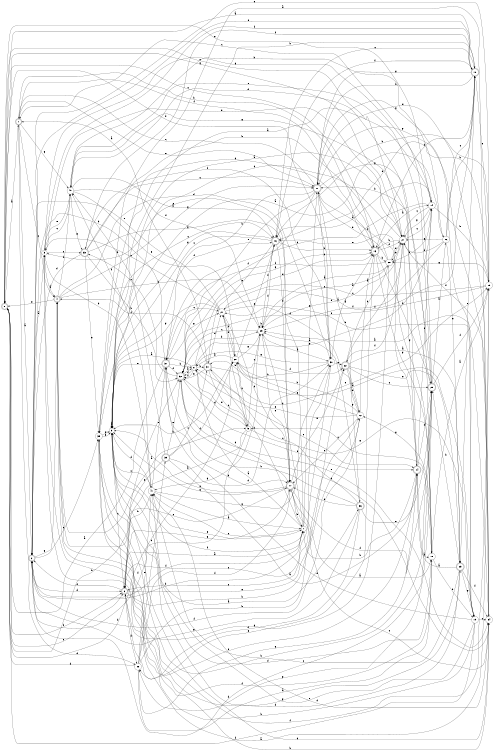 digraph n34_6 {
__start0 [label="" shape="none"];

rankdir=LR;
size="8,5";

s0 [style="rounded,filled", color="black", fillcolor="white" shape="doublecircle", label="0"];
s1 [style="rounded,filled", color="black", fillcolor="white" shape="doublecircle", label="1"];
s2 [style="rounded,filled", color="black", fillcolor="white" shape="doublecircle", label="2"];
s3 [style="filled", color="black", fillcolor="white" shape="circle", label="3"];
s4 [style="rounded,filled", color="black", fillcolor="white" shape="doublecircle", label="4"];
s5 [style="filled", color="black", fillcolor="white" shape="circle", label="5"];
s6 [style="rounded,filled", color="black", fillcolor="white" shape="doublecircle", label="6"];
s7 [style="filled", color="black", fillcolor="white" shape="circle", label="7"];
s8 [style="filled", color="black", fillcolor="white" shape="circle", label="8"];
s9 [style="filled", color="black", fillcolor="white" shape="circle", label="9"];
s10 [style="rounded,filled", color="black", fillcolor="white" shape="doublecircle", label="10"];
s11 [style="rounded,filled", color="black", fillcolor="white" shape="doublecircle", label="11"];
s12 [style="filled", color="black", fillcolor="white" shape="circle", label="12"];
s13 [style="rounded,filled", color="black", fillcolor="white" shape="doublecircle", label="13"];
s14 [style="filled", color="black", fillcolor="white" shape="circle", label="14"];
s15 [style="filled", color="black", fillcolor="white" shape="circle", label="15"];
s16 [style="rounded,filled", color="black", fillcolor="white" shape="doublecircle", label="16"];
s17 [style="rounded,filled", color="black", fillcolor="white" shape="doublecircle", label="17"];
s18 [style="filled", color="black", fillcolor="white" shape="circle", label="18"];
s19 [style="filled", color="black", fillcolor="white" shape="circle", label="19"];
s20 [style="filled", color="black", fillcolor="white" shape="circle", label="20"];
s21 [style="filled", color="black", fillcolor="white" shape="circle", label="21"];
s22 [style="rounded,filled", color="black", fillcolor="white" shape="doublecircle", label="22"];
s23 [style="rounded,filled", color="black", fillcolor="white" shape="doublecircle", label="23"];
s24 [style="rounded,filled", color="black", fillcolor="white" shape="doublecircle", label="24"];
s25 [style="rounded,filled", color="black", fillcolor="white" shape="doublecircle", label="25"];
s26 [style="filled", color="black", fillcolor="white" shape="circle", label="26"];
s27 [style="filled", color="black", fillcolor="white" shape="circle", label="27"];
s28 [style="filled", color="black", fillcolor="white" shape="circle", label="28"];
s29 [style="filled", color="black", fillcolor="white" shape="circle", label="29"];
s30 [style="filled", color="black", fillcolor="white" shape="circle", label="30"];
s31 [style="rounded,filled", color="black", fillcolor="white" shape="doublecircle", label="31"];
s32 [style="rounded,filled", color="black", fillcolor="white" shape="doublecircle", label="32"];
s33 [style="rounded,filled", color="black", fillcolor="white" shape="doublecircle", label="33"];
s34 [style="filled", color="black", fillcolor="white" shape="circle", label="34"];
s35 [style="filled", color="black", fillcolor="white" shape="circle", label="35"];
s36 [style="rounded,filled", color="black", fillcolor="white" shape="doublecircle", label="36"];
s37 [style="rounded,filled", color="black", fillcolor="white" shape="doublecircle", label="37"];
s38 [style="filled", color="black", fillcolor="white" shape="circle", label="38"];
s39 [style="rounded,filled", color="black", fillcolor="white" shape="doublecircle", label="39"];
s40 [style="filled", color="black", fillcolor="white" shape="circle", label="40"];
s41 [style="filled", color="black", fillcolor="white" shape="circle", label="41"];
s0 -> s1 [label="a"];
s0 -> s32 [label="b"];
s0 -> s27 [label="c"];
s0 -> s20 [label="d"];
s0 -> s6 [label="e"];
s0 -> s6 [label="f"];
s0 -> s27 [label="g"];
s1 -> s2 [label="a"];
s1 -> s13 [label="b"];
s1 -> s4 [label="c"];
s1 -> s38 [label="d"];
s1 -> s11 [label="e"];
s1 -> s13 [label="f"];
s1 -> s40 [label="g"];
s2 -> s3 [label="a"];
s2 -> s37 [label="b"];
s2 -> s35 [label="c"];
s2 -> s6 [label="d"];
s2 -> s10 [label="e"];
s2 -> s7 [label="f"];
s2 -> s4 [label="g"];
s3 -> s4 [label="a"];
s3 -> s41 [label="b"];
s3 -> s33 [label="c"];
s3 -> s27 [label="d"];
s3 -> s40 [label="e"];
s3 -> s10 [label="f"];
s3 -> s14 [label="g"];
s4 -> s5 [label="a"];
s4 -> s29 [label="b"];
s4 -> s17 [label="c"];
s4 -> s30 [label="d"];
s4 -> s0 [label="e"];
s4 -> s40 [label="f"];
s4 -> s11 [label="g"];
s5 -> s6 [label="a"];
s5 -> s21 [label="b"];
s5 -> s29 [label="c"];
s5 -> s32 [label="d"];
s5 -> s8 [label="e"];
s5 -> s2 [label="f"];
s5 -> s19 [label="g"];
s6 -> s7 [label="a"];
s6 -> s12 [label="b"];
s6 -> s30 [label="c"];
s6 -> s38 [label="d"];
s6 -> s12 [label="e"];
s6 -> s2 [label="f"];
s6 -> s17 [label="g"];
s7 -> s8 [label="a"];
s7 -> s2 [label="b"];
s7 -> s3 [label="c"];
s7 -> s29 [label="d"];
s7 -> s41 [label="e"];
s7 -> s9 [label="f"];
s7 -> s11 [label="g"];
s8 -> s9 [label="a"];
s8 -> s31 [label="b"];
s8 -> s24 [label="c"];
s8 -> s32 [label="d"];
s8 -> s13 [label="e"];
s8 -> s32 [label="f"];
s8 -> s14 [label="g"];
s9 -> s9 [label="a"];
s9 -> s10 [label="b"];
s9 -> s6 [label="c"];
s9 -> s34 [label="d"];
s9 -> s7 [label="e"];
s9 -> s16 [label="f"];
s9 -> s23 [label="g"];
s10 -> s0 [label="a"];
s10 -> s11 [label="b"];
s10 -> s16 [label="c"];
s10 -> s13 [label="d"];
s10 -> s15 [label="e"];
s10 -> s16 [label="f"];
s10 -> s11 [label="g"];
s11 -> s12 [label="a"];
s11 -> s37 [label="b"];
s11 -> s1 [label="c"];
s11 -> s30 [label="d"];
s11 -> s32 [label="e"];
s11 -> s32 [label="f"];
s11 -> s25 [label="g"];
s12 -> s13 [label="a"];
s12 -> s20 [label="b"];
s12 -> s17 [label="c"];
s12 -> s21 [label="d"];
s12 -> s8 [label="e"];
s12 -> s2 [label="f"];
s12 -> s20 [label="g"];
s13 -> s14 [label="a"];
s13 -> s28 [label="b"];
s13 -> s0 [label="c"];
s13 -> s25 [label="d"];
s13 -> s6 [label="e"];
s13 -> s27 [label="f"];
s13 -> s18 [label="g"];
s14 -> s9 [label="a"];
s14 -> s15 [label="b"];
s14 -> s27 [label="c"];
s14 -> s37 [label="d"];
s14 -> s0 [label="e"];
s14 -> s28 [label="f"];
s14 -> s27 [label="g"];
s15 -> s3 [label="a"];
s15 -> s16 [label="b"];
s15 -> s21 [label="c"];
s15 -> s16 [label="d"];
s15 -> s2 [label="e"];
s15 -> s32 [label="f"];
s15 -> s28 [label="g"];
s16 -> s14 [label="a"];
s16 -> s13 [label="b"];
s16 -> s9 [label="c"];
s16 -> s17 [label="d"];
s16 -> s31 [label="e"];
s16 -> s29 [label="f"];
s16 -> s35 [label="g"];
s17 -> s18 [label="a"];
s17 -> s7 [label="b"];
s17 -> s34 [label="c"];
s17 -> s9 [label="d"];
s17 -> s22 [label="e"];
s17 -> s25 [label="f"];
s17 -> s9 [label="g"];
s18 -> s15 [label="a"];
s18 -> s19 [label="b"];
s18 -> s5 [label="c"];
s18 -> s9 [label="d"];
s18 -> s16 [label="e"];
s18 -> s4 [label="f"];
s18 -> s12 [label="g"];
s19 -> s20 [label="a"];
s19 -> s4 [label="b"];
s19 -> s34 [label="c"];
s19 -> s37 [label="d"];
s19 -> s41 [label="e"];
s19 -> s0 [label="f"];
s19 -> s11 [label="g"];
s20 -> s8 [label="a"];
s20 -> s9 [label="b"];
s20 -> s5 [label="c"];
s20 -> s21 [label="d"];
s20 -> s16 [label="e"];
s20 -> s22 [label="f"];
s20 -> s29 [label="g"];
s21 -> s10 [label="a"];
s21 -> s19 [label="b"];
s21 -> s3 [label="c"];
s21 -> s17 [label="d"];
s21 -> s2 [label="e"];
s21 -> s20 [label="f"];
s21 -> s9 [label="g"];
s22 -> s23 [label="a"];
s22 -> s28 [label="b"];
s22 -> s25 [label="c"];
s22 -> s12 [label="d"];
s22 -> s23 [label="e"];
s22 -> s27 [label="f"];
s22 -> s36 [label="g"];
s23 -> s24 [label="a"];
s23 -> s25 [label="b"];
s23 -> s41 [label="c"];
s23 -> s35 [label="d"];
s23 -> s10 [label="e"];
s23 -> s34 [label="f"];
s23 -> s19 [label="g"];
s24 -> s18 [label="a"];
s24 -> s7 [label="b"];
s24 -> s11 [label="c"];
s24 -> s25 [label="d"];
s24 -> s3 [label="e"];
s24 -> s14 [label="f"];
s24 -> s40 [label="g"];
s25 -> s26 [label="a"];
s25 -> s11 [label="b"];
s25 -> s1 [label="c"];
s25 -> s2 [label="d"];
s25 -> s40 [label="e"];
s25 -> s15 [label="f"];
s25 -> s38 [label="g"];
s26 -> s9 [label="a"];
s26 -> s10 [label="b"];
s26 -> s10 [label="c"];
s26 -> s27 [label="d"];
s26 -> s23 [label="e"];
s26 -> s29 [label="f"];
s26 -> s27 [label="g"];
s27 -> s9 [label="a"];
s27 -> s13 [label="b"];
s27 -> s14 [label="c"];
s27 -> s9 [label="d"];
s27 -> s28 [label="e"];
s27 -> s22 [label="f"];
s27 -> s24 [label="g"];
s28 -> s29 [label="a"];
s28 -> s35 [label="b"];
s28 -> s29 [label="c"];
s28 -> s11 [label="d"];
s28 -> s27 [label="e"];
s28 -> s37 [label="f"];
s28 -> s6 [label="g"];
s29 -> s30 [label="a"];
s29 -> s29 [label="b"];
s29 -> s32 [label="c"];
s29 -> s27 [label="d"];
s29 -> s17 [label="e"];
s29 -> s16 [label="f"];
s29 -> s41 [label="g"];
s30 -> s13 [label="a"];
s30 -> s31 [label="b"];
s30 -> s6 [label="c"];
s30 -> s0 [label="d"];
s30 -> s22 [label="e"];
s30 -> s33 [label="f"];
s30 -> s8 [label="g"];
s31 -> s1 [label="a"];
s31 -> s7 [label="b"];
s31 -> s5 [label="c"];
s31 -> s21 [label="d"];
s31 -> s15 [label="e"];
s31 -> s4 [label="f"];
s31 -> s32 [label="g"];
s32 -> s8 [label="a"];
s32 -> s29 [label="b"];
s32 -> s33 [label="c"];
s32 -> s17 [label="d"];
s32 -> s34 [label="e"];
s32 -> s24 [label="f"];
s32 -> s13 [label="g"];
s33 -> s34 [label="a"];
s33 -> s32 [label="b"];
s33 -> s11 [label="c"];
s33 -> s2 [label="d"];
s33 -> s35 [label="e"];
s33 -> s10 [label="f"];
s33 -> s17 [label="g"];
s34 -> s29 [label="a"];
s34 -> s35 [label="b"];
s34 -> s32 [label="c"];
s34 -> s41 [label="d"];
s34 -> s11 [label="e"];
s34 -> s27 [label="f"];
s34 -> s11 [label="g"];
s35 -> s36 [label="a"];
s35 -> s25 [label="b"];
s35 -> s16 [label="c"];
s35 -> s13 [label="d"];
s35 -> s9 [label="e"];
s35 -> s15 [label="f"];
s35 -> s9 [label="g"];
s36 -> s29 [label="a"];
s36 -> s37 [label="b"];
s36 -> s31 [label="c"];
s36 -> s17 [label="d"];
s36 -> s25 [label="e"];
s36 -> s38 [label="f"];
s36 -> s2 [label="g"];
s37 -> s0 [label="a"];
s37 -> s8 [label="b"];
s37 -> s21 [label="c"];
s37 -> s17 [label="d"];
s37 -> s9 [label="e"];
s37 -> s32 [label="f"];
s37 -> s21 [label="g"];
s38 -> s18 [label="a"];
s38 -> s22 [label="b"];
s38 -> s39 [label="c"];
s38 -> s0 [label="d"];
s38 -> s41 [label="e"];
s38 -> s17 [label="f"];
s38 -> s24 [label="g"];
s39 -> s24 [label="a"];
s39 -> s40 [label="b"];
s39 -> s31 [label="c"];
s39 -> s30 [label="d"];
s39 -> s32 [label="e"];
s39 -> s20 [label="f"];
s39 -> s6 [label="g"];
s40 -> s16 [label="a"];
s40 -> s26 [label="b"];
s40 -> s3 [label="c"];
s40 -> s18 [label="d"];
s40 -> s20 [label="e"];
s40 -> s29 [label="f"];
s40 -> s33 [label="g"];
s41 -> s7 [label="a"];
s41 -> s6 [label="b"];
s41 -> s9 [label="c"];
s41 -> s9 [label="d"];
s41 -> s37 [label="e"];
s41 -> s40 [label="f"];
s41 -> s30 [label="g"];

}